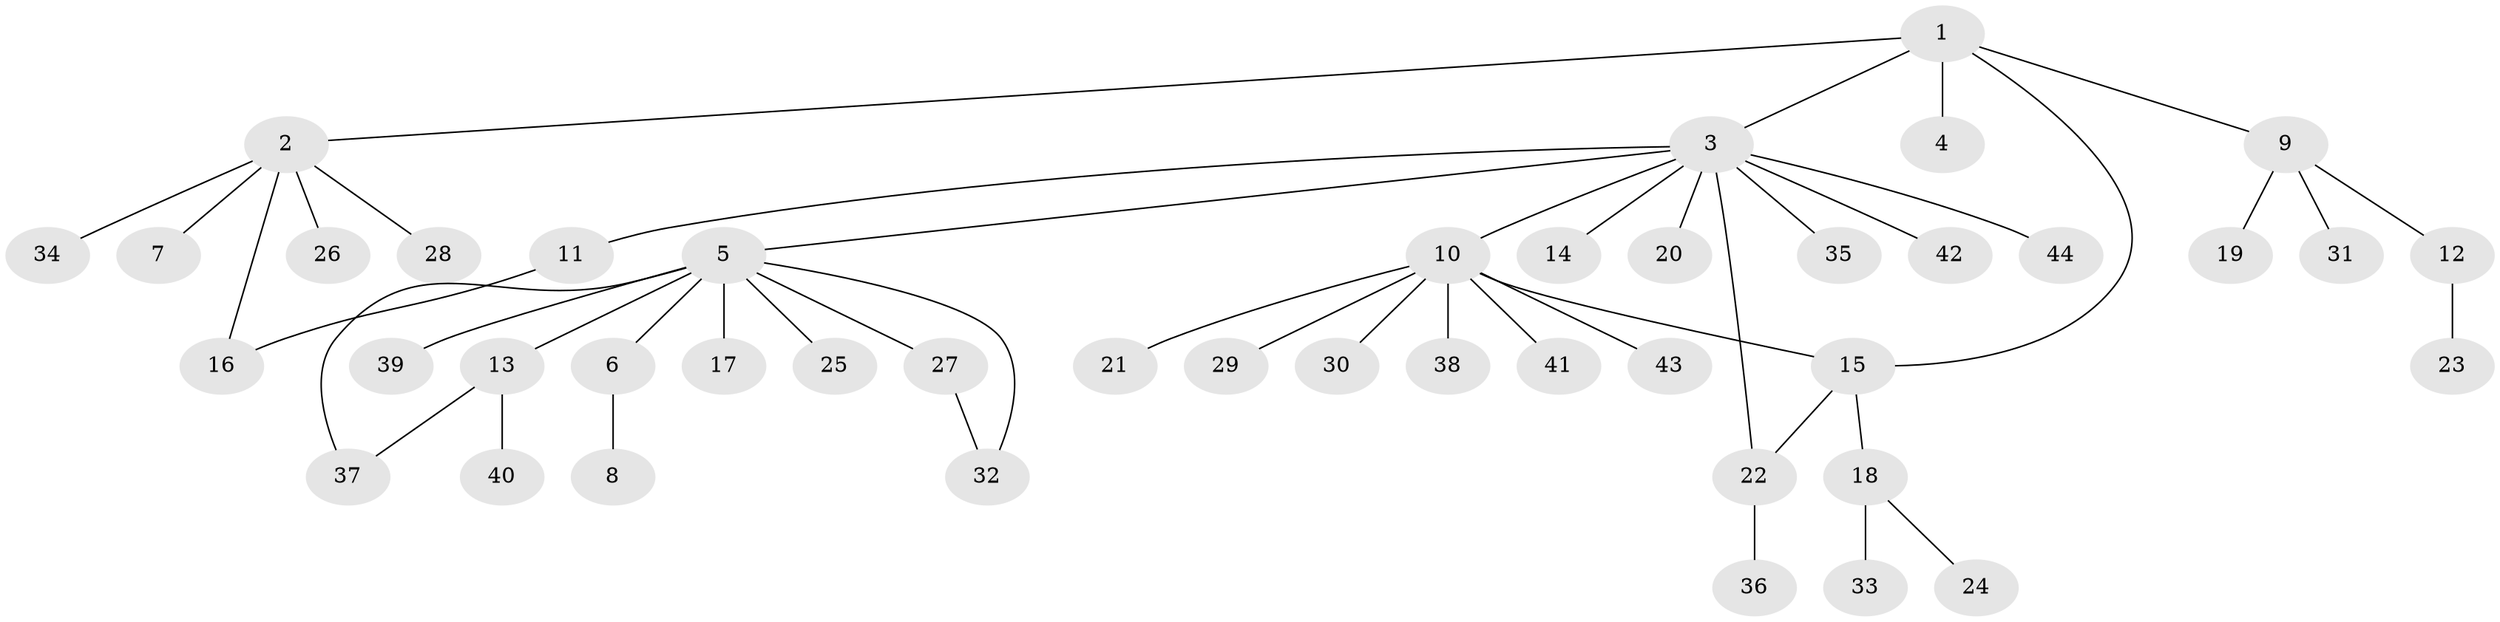 // original degree distribution, {10: 0.02857142857142857, 7: 0.014285714285714285, 11: 0.014285714285714285, 1: 0.6285714285714286, 2: 0.17142857142857143, 5: 0.02857142857142857, 9: 0.014285714285714285, 3: 0.07142857142857142, 4: 0.02857142857142857}
// Generated by graph-tools (version 1.1) at 2025/50/03/04/25 22:50:38]
// undirected, 44 vertices, 48 edges
graph export_dot {
  node [color=gray90,style=filled];
  1;
  2;
  3;
  4;
  5;
  6;
  7;
  8;
  9;
  10;
  11;
  12;
  13;
  14;
  15;
  16;
  17;
  18;
  19;
  20;
  21;
  22;
  23;
  24;
  25;
  26;
  27;
  28;
  29;
  30;
  31;
  32;
  33;
  34;
  35;
  36;
  37;
  38;
  39;
  40;
  41;
  42;
  43;
  44;
  1 -- 2 [weight=1.0];
  1 -- 3 [weight=1.0];
  1 -- 4 [weight=5.0];
  1 -- 9 [weight=1.0];
  1 -- 15 [weight=1.0];
  2 -- 7 [weight=1.0];
  2 -- 16 [weight=1.0];
  2 -- 26 [weight=1.0];
  2 -- 28 [weight=1.0];
  2 -- 34 [weight=1.0];
  3 -- 5 [weight=1.0];
  3 -- 10 [weight=1.0];
  3 -- 11 [weight=1.0];
  3 -- 14 [weight=1.0];
  3 -- 20 [weight=1.0];
  3 -- 22 [weight=1.0];
  3 -- 35 [weight=1.0];
  3 -- 42 [weight=1.0];
  3 -- 44 [weight=1.0];
  5 -- 6 [weight=1.0];
  5 -- 13 [weight=1.0];
  5 -- 17 [weight=1.0];
  5 -- 25 [weight=1.0];
  5 -- 27 [weight=1.0];
  5 -- 32 [weight=1.0];
  5 -- 37 [weight=1.0];
  5 -- 39 [weight=1.0];
  6 -- 8 [weight=1.0];
  9 -- 12 [weight=1.0];
  9 -- 19 [weight=1.0];
  9 -- 31 [weight=1.0];
  10 -- 15 [weight=1.0];
  10 -- 21 [weight=1.0];
  10 -- 29 [weight=1.0];
  10 -- 30 [weight=1.0];
  10 -- 38 [weight=1.0];
  10 -- 41 [weight=1.0];
  10 -- 43 [weight=1.0];
  11 -- 16 [weight=1.0];
  12 -- 23 [weight=2.0];
  13 -- 37 [weight=1.0];
  13 -- 40 [weight=1.0];
  15 -- 18 [weight=1.0];
  15 -- 22 [weight=1.0];
  18 -- 24 [weight=1.0];
  18 -- 33 [weight=1.0];
  22 -- 36 [weight=1.0];
  27 -- 32 [weight=1.0];
}
